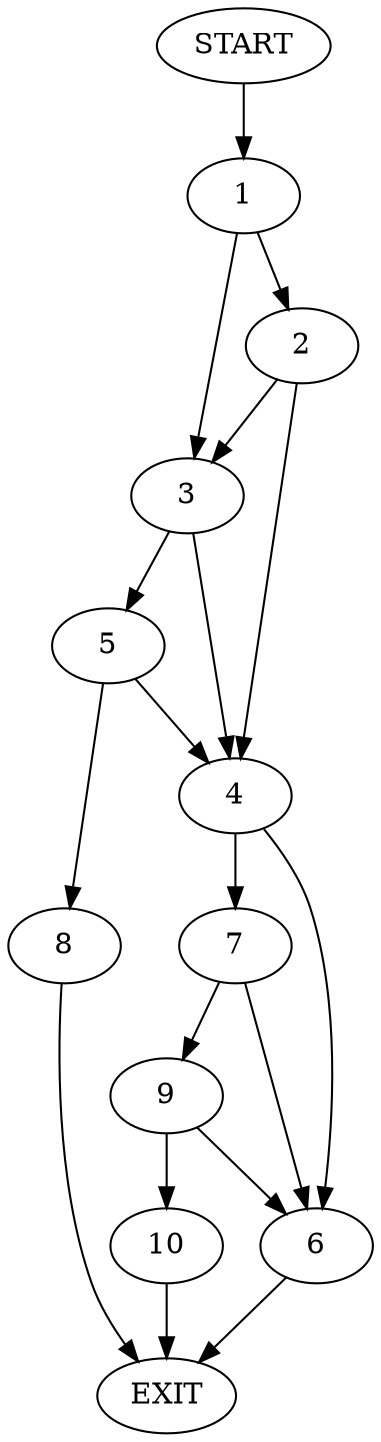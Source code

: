 digraph {
0 [label="START"]
11 [label="EXIT"]
0 -> 1
1 -> 2
1 -> 3
3 -> 4
3 -> 5
2 -> 4
2 -> 3
4 -> 6
4 -> 7
5 -> 4
5 -> 8
8 -> 11
6 -> 11
7 -> 9
7 -> 6
9 -> 6
9 -> 10
10 -> 11
}

